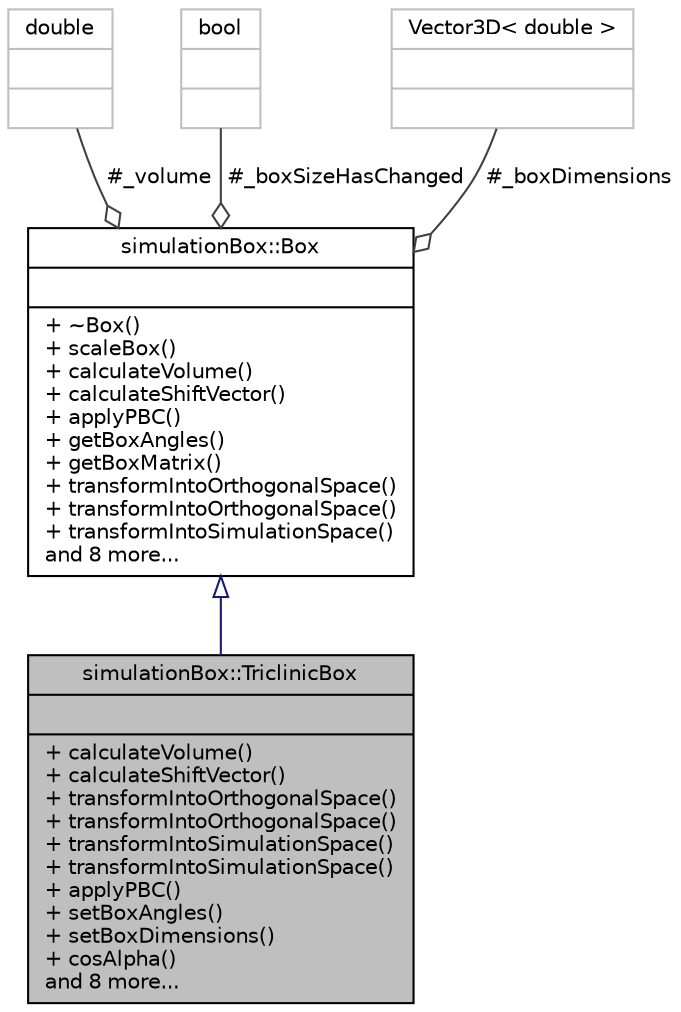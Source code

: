 digraph "simulationBox::TriclinicBox"
{
 // LATEX_PDF_SIZE
  edge [fontname="Helvetica",fontsize="10",labelfontname="Helvetica",labelfontsize="10"];
  node [fontname="Helvetica",fontsize="10",shape=record];
  Node1 [label="{simulationBox::TriclinicBox\n||+ calculateVolume()\l+ calculateShiftVector()\l+ transformIntoOrthogonalSpace()\l+ transformIntoOrthogonalSpace()\l+ transformIntoSimulationSpace()\l+ transformIntoSimulationSpace()\l+ applyPBC()\l+ setBoxAngles()\l+ setBoxDimensions()\l+ cosAlpha()\land 8 more...\l}",height=0.2,width=0.4,color="black", fillcolor="grey75", style="filled", fontcolor="black",tooltip="This class represents the unit cell of a triclinic box."];
  Node2 -> Node1 [dir="back",color="midnightblue",fontsize="10",style="solid",arrowtail="onormal",fontname="Helvetica"];
  Node2 [label="{simulationBox::Box\n||+ ~Box()\l+ scaleBox()\l+ calculateVolume()\l+ calculateShiftVector()\l+ applyPBC()\l+ getBoxAngles()\l+ getBoxMatrix()\l+ transformIntoOrthogonalSpace()\l+ transformIntoOrthogonalSpace()\l+ transformIntoSimulationSpace()\land 8 more...\l}",height=0.2,width=0.4,color="black", fillcolor="white", style="filled",URL="$classsimulationBox_1_1Box.html",tooltip="This class represents the unit cell of a general triclinic box."];
  Node3 -> Node2 [color="grey25",fontsize="10",style="solid",label=" #_volume" ,arrowhead="odiamond",fontname="Helvetica"];
  Node3 [label="{double\n||}",height=0.2,width=0.4,color="grey75", fillcolor="white", style="filled",tooltip=" "];
  Node4 -> Node2 [color="grey25",fontsize="10",style="solid",label=" #_boxSizeHasChanged" ,arrowhead="odiamond",fontname="Helvetica"];
  Node4 [label="{bool\n||}",height=0.2,width=0.4,color="grey75", fillcolor="white", style="filled",tooltip=" "];
  Node5 -> Node2 [color="grey25",fontsize="10",style="solid",label=" #_boxDimensions" ,arrowhead="odiamond",fontname="Helvetica"];
  Node5 [label="{Vector3D\< double \>\n||}",height=0.2,width=0.4,color="grey75", fillcolor="white", style="filled",tooltip=" "];
}
